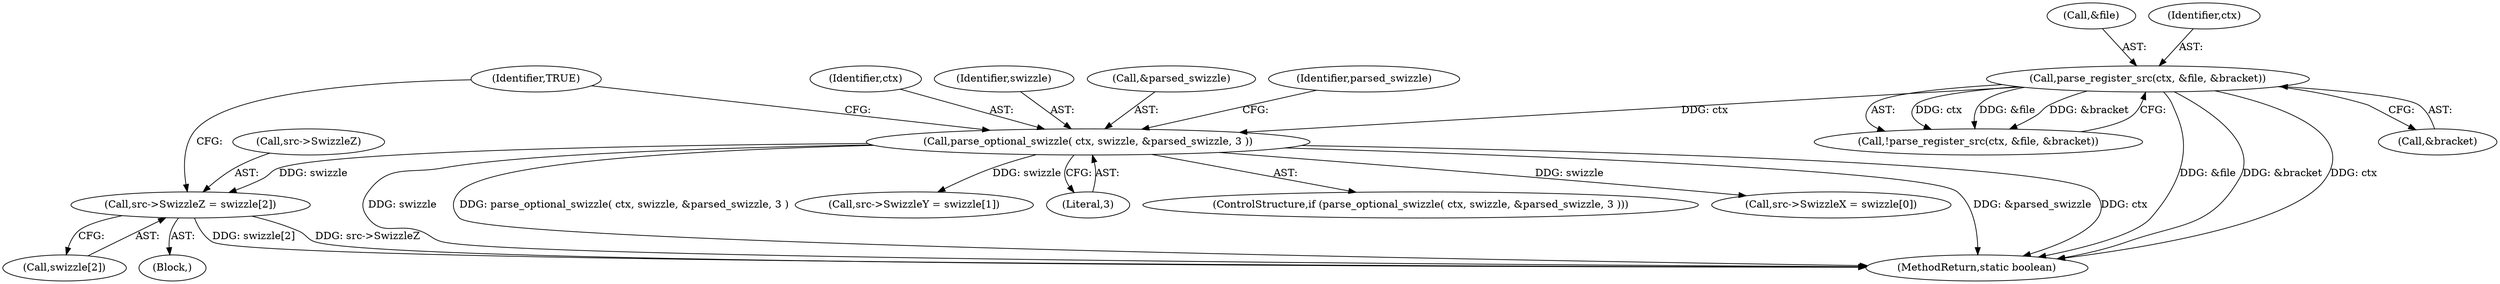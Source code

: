 digraph "0_virglrenderer_e534b51ca3c3cd25f3990589932a9ed711c59b27@array" {
"1002164" [label="(Call,src->SwizzleZ = swizzle[2])"];
"1002140" [label="(Call,parse_optional_swizzle( ctx, swizzle, &parsed_swizzle, 3 ))"];
"1002119" [label="(Call,parse_register_src(ctx, &file, &bracket))"];
"1004155" [label="(MethodReturn,static boolean)"];
"1002168" [label="(Call,swizzle[2])"];
"1002172" [label="(Identifier,TRUE)"];
"1002140" [label="(Call,parse_optional_swizzle( ctx, swizzle, &parsed_swizzle, 3 ))"];
"1002141" [label="(Identifier,ctx)"];
"1002142" [label="(Identifier,swizzle)"];
"1002123" [label="(Call,&bracket)"];
"1002157" [label="(Call,src->SwizzleY = swizzle[1])"];
"1002121" [label="(Call,&file)"];
"1002164" [label="(Call,src->SwizzleZ = swizzle[2])"];
"1002145" [label="(Literal,3)"];
"1002143" [label="(Call,&parsed_swizzle)"];
"1002148" [label="(Identifier,parsed_swizzle)"];
"1002139" [label="(ControlStructure,if (parse_optional_swizzle( ctx, swizzle, &parsed_swizzle, 3 )))"];
"1002149" [label="(Block,)"];
"1002118" [label="(Call,!parse_register_src(ctx, &file, &bracket))"];
"1002120" [label="(Identifier,ctx)"];
"1002165" [label="(Call,src->SwizzleZ)"];
"1002119" [label="(Call,parse_register_src(ctx, &file, &bracket))"];
"1002150" [label="(Call,src->SwizzleX = swizzle[0])"];
"1002164" -> "1002149"  [label="AST: "];
"1002164" -> "1002168"  [label="CFG: "];
"1002165" -> "1002164"  [label="AST: "];
"1002168" -> "1002164"  [label="AST: "];
"1002172" -> "1002164"  [label="CFG: "];
"1002164" -> "1004155"  [label="DDG: src->SwizzleZ"];
"1002164" -> "1004155"  [label="DDG: swizzle[2]"];
"1002140" -> "1002164"  [label="DDG: swizzle"];
"1002140" -> "1002139"  [label="AST: "];
"1002140" -> "1002145"  [label="CFG: "];
"1002141" -> "1002140"  [label="AST: "];
"1002142" -> "1002140"  [label="AST: "];
"1002143" -> "1002140"  [label="AST: "];
"1002145" -> "1002140"  [label="AST: "];
"1002148" -> "1002140"  [label="CFG: "];
"1002172" -> "1002140"  [label="CFG: "];
"1002140" -> "1004155"  [label="DDG: swizzle"];
"1002140" -> "1004155"  [label="DDG: parse_optional_swizzle( ctx, swizzle, &parsed_swizzle, 3 )"];
"1002140" -> "1004155"  [label="DDG: &parsed_swizzle"];
"1002140" -> "1004155"  [label="DDG: ctx"];
"1002119" -> "1002140"  [label="DDG: ctx"];
"1002140" -> "1002150"  [label="DDG: swizzle"];
"1002140" -> "1002157"  [label="DDG: swizzle"];
"1002119" -> "1002118"  [label="AST: "];
"1002119" -> "1002123"  [label="CFG: "];
"1002120" -> "1002119"  [label="AST: "];
"1002121" -> "1002119"  [label="AST: "];
"1002123" -> "1002119"  [label="AST: "];
"1002118" -> "1002119"  [label="CFG: "];
"1002119" -> "1004155"  [label="DDG: &file"];
"1002119" -> "1004155"  [label="DDG: &bracket"];
"1002119" -> "1004155"  [label="DDG: ctx"];
"1002119" -> "1002118"  [label="DDG: ctx"];
"1002119" -> "1002118"  [label="DDG: &file"];
"1002119" -> "1002118"  [label="DDG: &bracket"];
}
